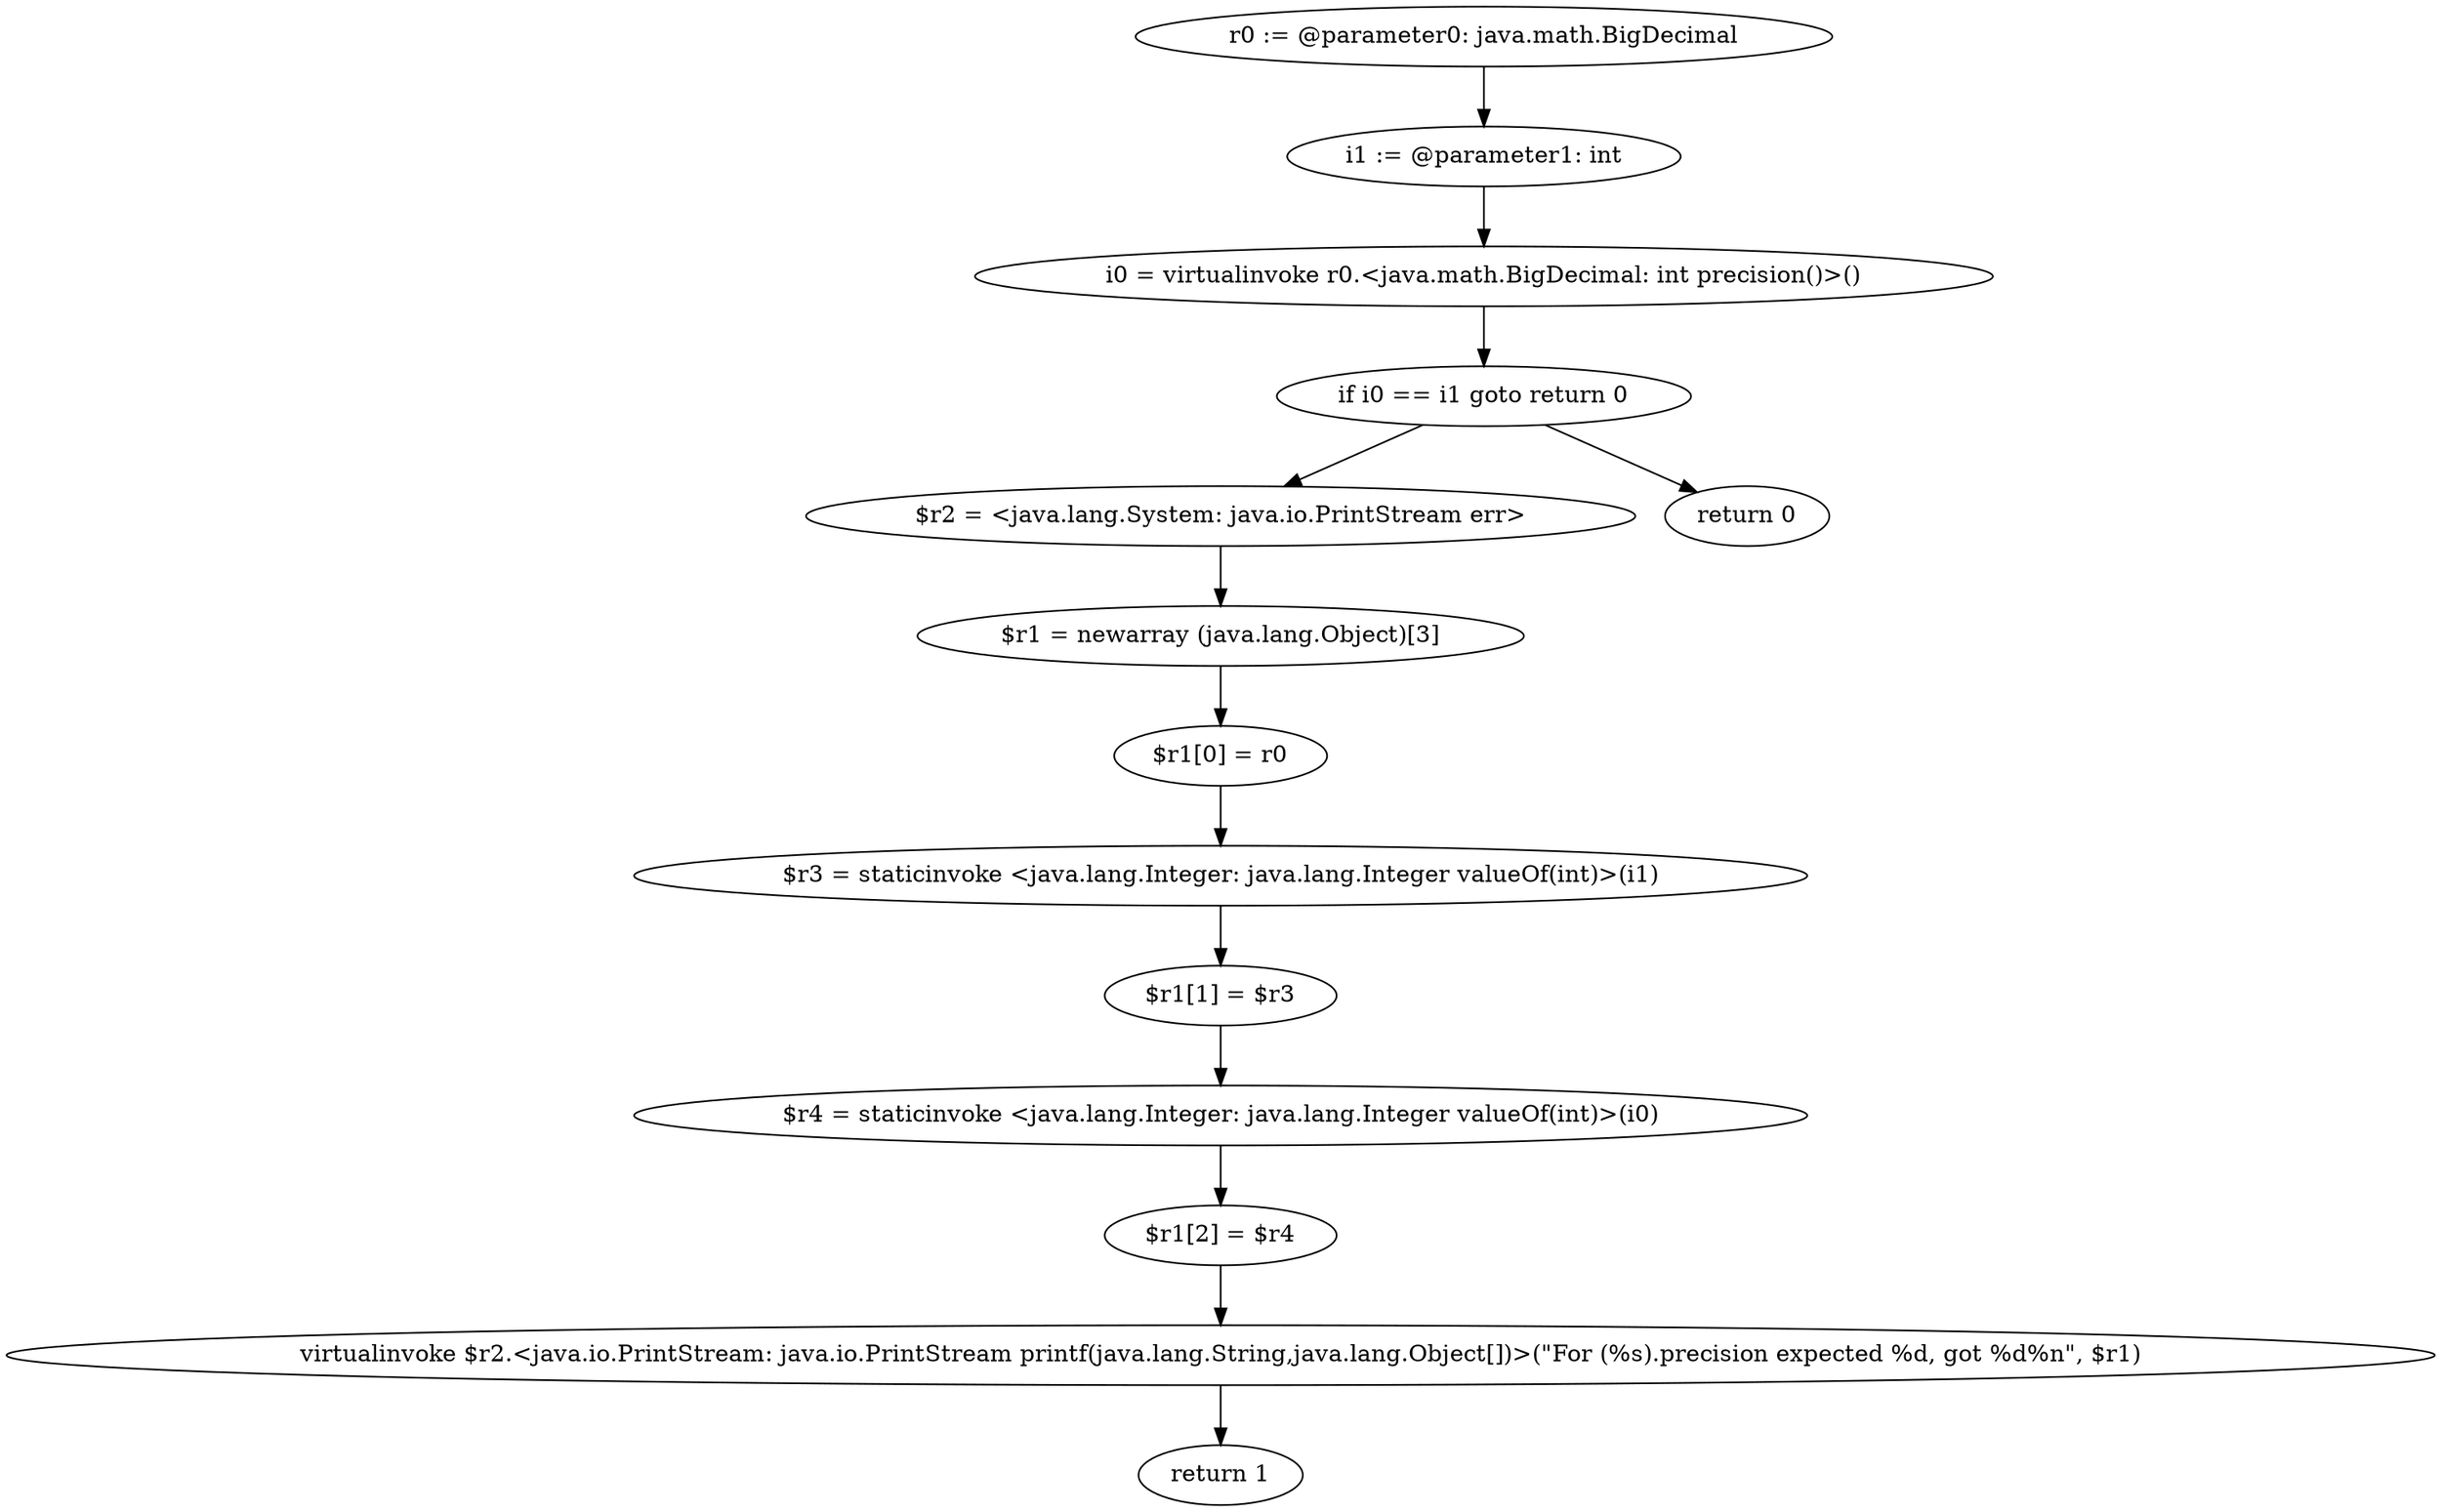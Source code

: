 digraph "unitGraph" {
    "r0 := @parameter0: java.math.BigDecimal"
    "i1 := @parameter1: int"
    "i0 = virtualinvoke r0.<java.math.BigDecimal: int precision()>()"
    "if i0 == i1 goto return 0"
    "$r2 = <java.lang.System: java.io.PrintStream err>"
    "$r1 = newarray (java.lang.Object)[3]"
    "$r1[0] = r0"
    "$r3 = staticinvoke <java.lang.Integer: java.lang.Integer valueOf(int)>(i1)"
    "$r1[1] = $r3"
    "$r4 = staticinvoke <java.lang.Integer: java.lang.Integer valueOf(int)>(i0)"
    "$r1[2] = $r4"
    "virtualinvoke $r2.<java.io.PrintStream: java.io.PrintStream printf(java.lang.String,java.lang.Object[])>(\"For (%s).precision expected %d, got %d%n\", $r1)"
    "return 1"
    "return 0"
    "r0 := @parameter0: java.math.BigDecimal"->"i1 := @parameter1: int";
    "i1 := @parameter1: int"->"i0 = virtualinvoke r0.<java.math.BigDecimal: int precision()>()";
    "i0 = virtualinvoke r0.<java.math.BigDecimal: int precision()>()"->"if i0 == i1 goto return 0";
    "if i0 == i1 goto return 0"->"$r2 = <java.lang.System: java.io.PrintStream err>";
    "if i0 == i1 goto return 0"->"return 0";
    "$r2 = <java.lang.System: java.io.PrintStream err>"->"$r1 = newarray (java.lang.Object)[3]";
    "$r1 = newarray (java.lang.Object)[3]"->"$r1[0] = r0";
    "$r1[0] = r0"->"$r3 = staticinvoke <java.lang.Integer: java.lang.Integer valueOf(int)>(i1)";
    "$r3 = staticinvoke <java.lang.Integer: java.lang.Integer valueOf(int)>(i1)"->"$r1[1] = $r3";
    "$r1[1] = $r3"->"$r4 = staticinvoke <java.lang.Integer: java.lang.Integer valueOf(int)>(i0)";
    "$r4 = staticinvoke <java.lang.Integer: java.lang.Integer valueOf(int)>(i0)"->"$r1[2] = $r4";
    "$r1[2] = $r4"->"virtualinvoke $r2.<java.io.PrintStream: java.io.PrintStream printf(java.lang.String,java.lang.Object[])>(\"For (%s).precision expected %d, got %d%n\", $r1)";
    "virtualinvoke $r2.<java.io.PrintStream: java.io.PrintStream printf(java.lang.String,java.lang.Object[])>(\"For (%s).precision expected %d, got %d%n\", $r1)"->"return 1";
}
